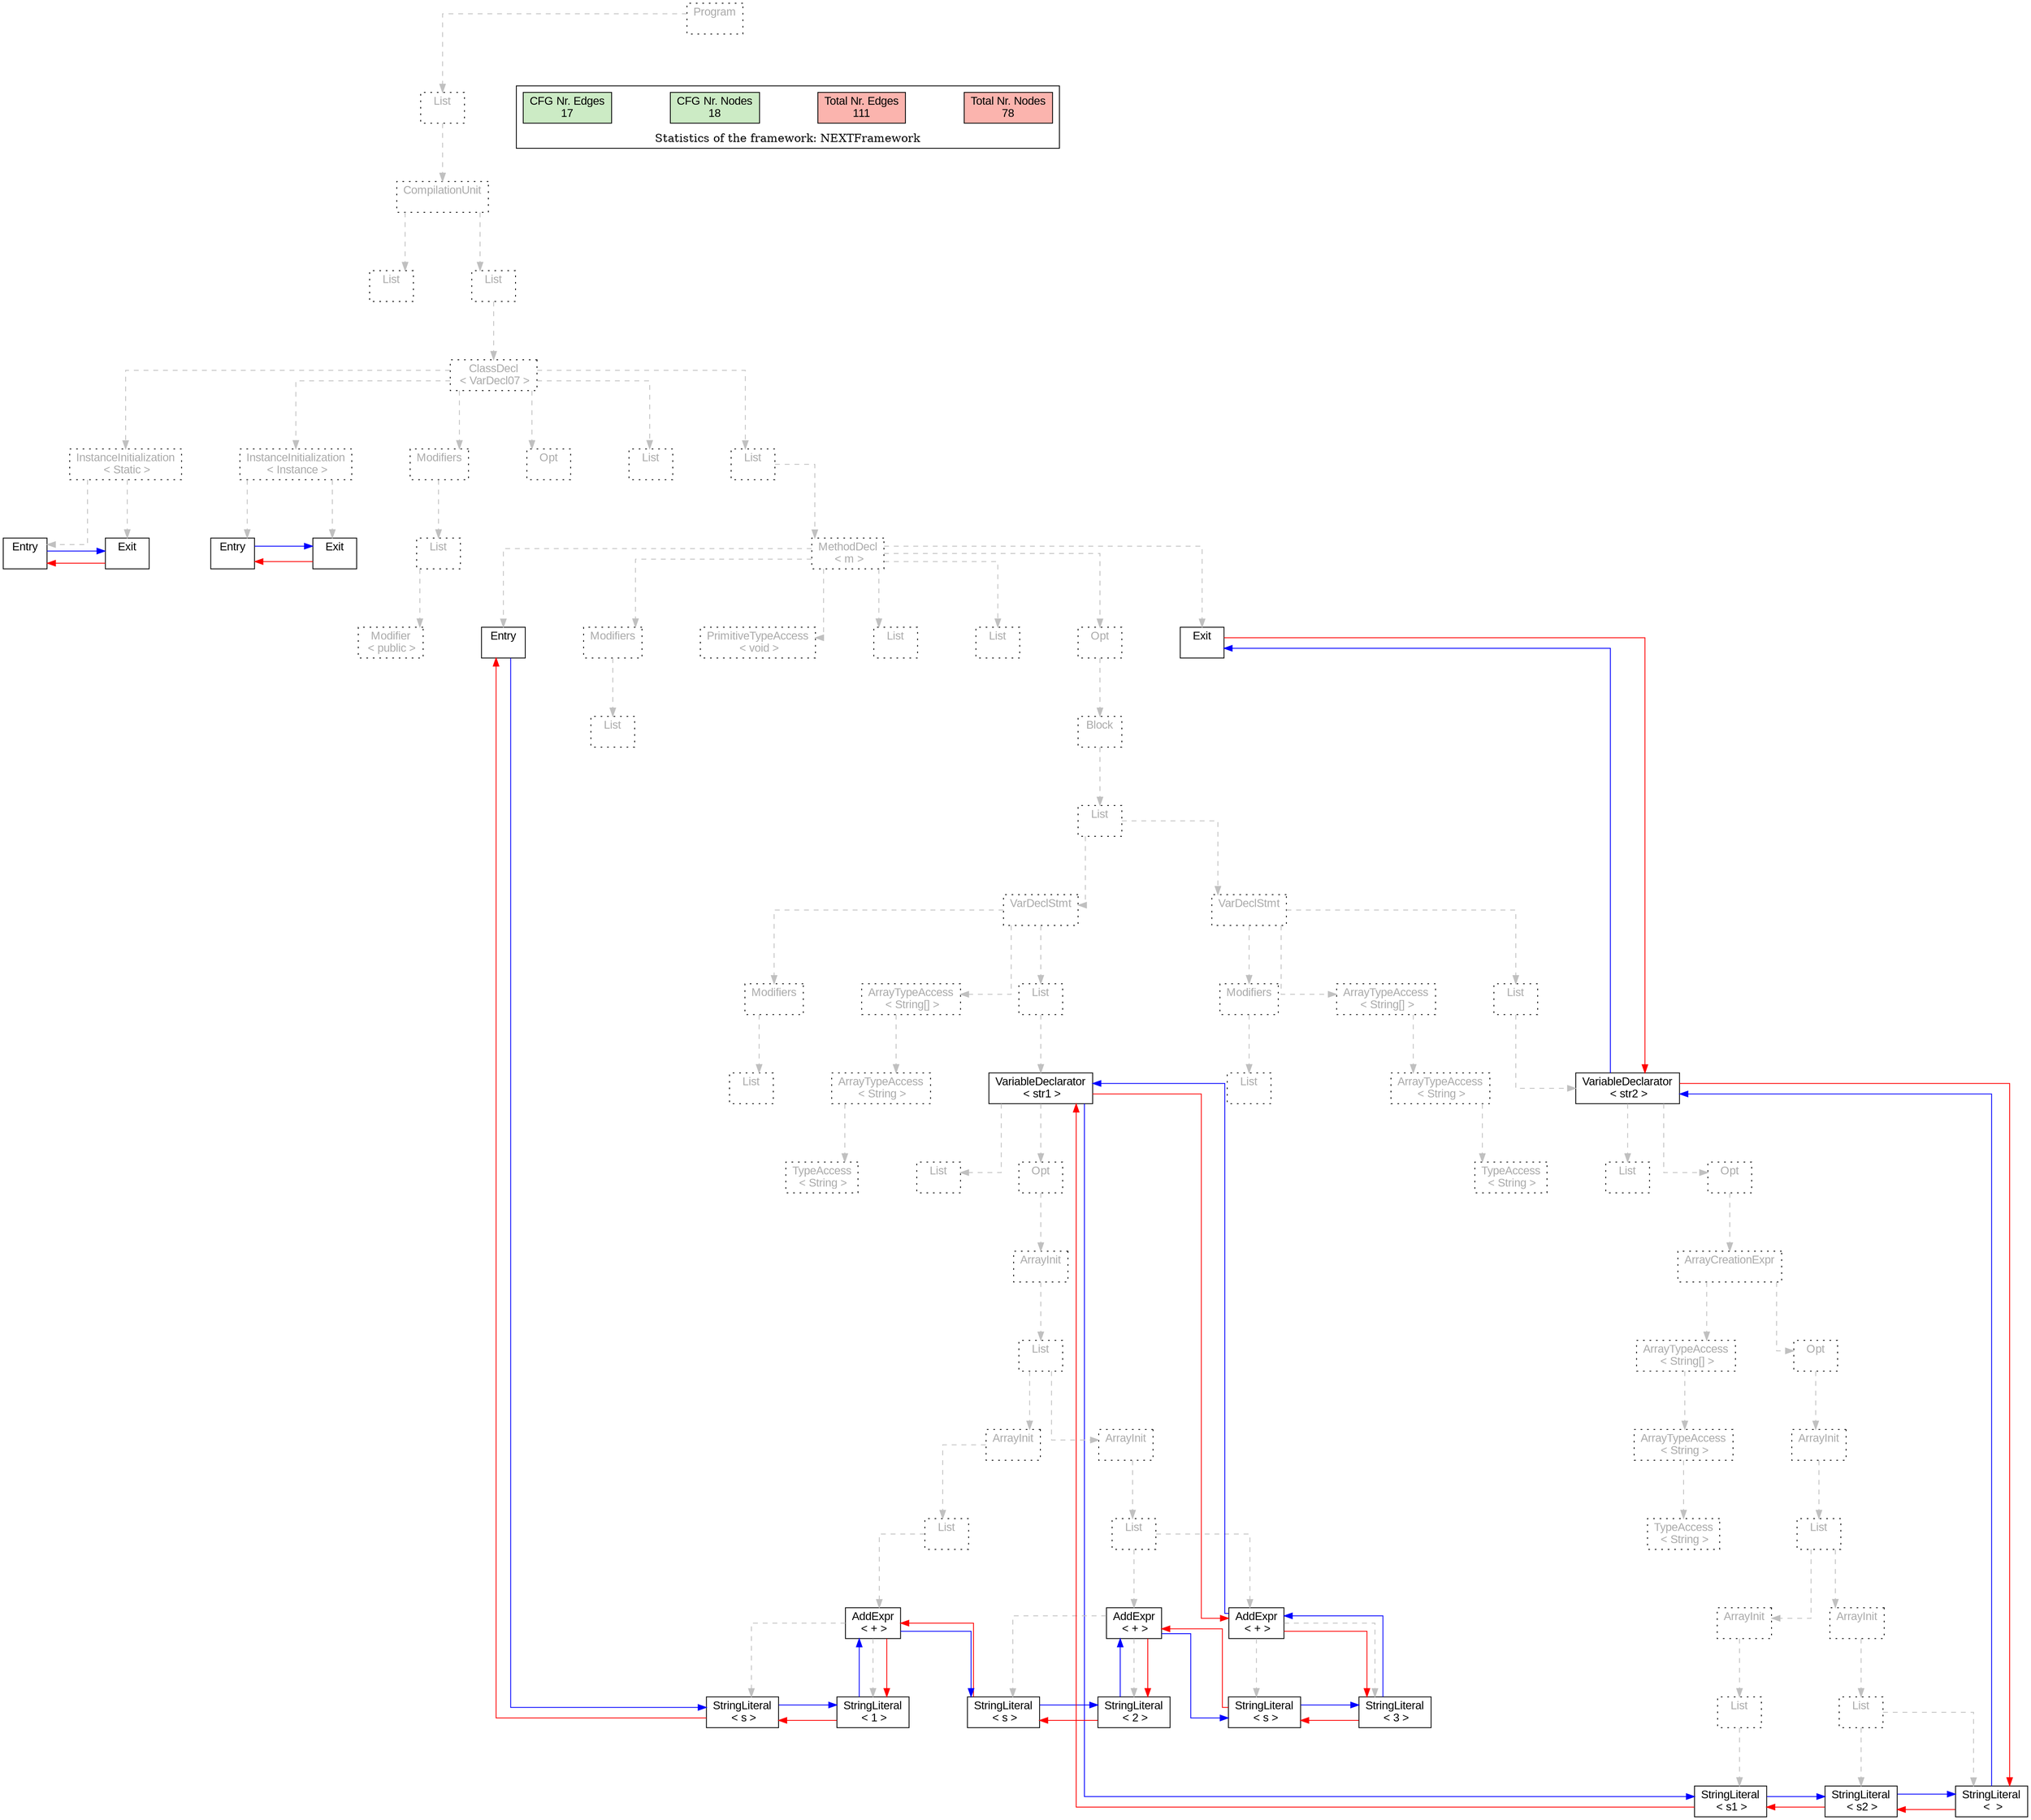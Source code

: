 digraph G {
graph [splines=ortho, nodesep="1", ranksep="1"]
node [shape=rect, fontname=Arial];
{ rank = same; "Program[0]"}
{ rank = same; "List[1]"}
{ rank = same; "CompilationUnit[2]"}
{ rank = same; "List[3]"; "List[4]"}
{ rank = same; "ClassDecl[5]"}
{ rank = same; "Modifiers[22]"; "Opt[25]"; "List[26]"; "List[27]"; "InstanceInitialization[6]"; "InstanceInitialization[14]"}
{ rank = same; "List[23]"; "MethodDecl[28]"; "Entry[7]"; "Exit[8]"; "Entry[15]"; "Exit[16]"}
{ rank = same; "Modifier[24]"; "Entry[29]"; "Modifiers[30]"; "PrimitiveTypeAccess[32]"; "List[33]"; "List[34]"; "Opt[35]"; "Exit[36]"}
{ rank = same; "List[31]"; "Block[36]"}
{ rank = same; "List[37]"}
{ rank = same; "VarDeclStmt[38]"; "VarDeclStmt[63]"}
{ rank = same; "Modifiers[39]"; "ArrayTypeAccess[41]"; "List[44]"; "Modifiers[64]"; "ArrayTypeAccess[66]"; "List[69]"}
{ rank = same; "List[40]"; "ArrayTypeAccess[42]"; "VariableDeclarator[45]"; "List[65]"; "ArrayTypeAccess[67]"; "VariableDeclarator[70]"}
{ rank = same; "TypeAccess[43]"; "List[46]"; "Opt[47]"; "TypeAccess[68]"; "List[71]"; "Opt[72]"}
{ rank = same; "ArrayInit[48]"; "ArrayCreationExpr[73]"}
{ rank = same; "List[49]"; "ArrayTypeAccess[74]"; "Opt[77]"}
{ rank = same; "List[51]"; "List[56]"; "TypeAccess[76]"; "List[79]"}
{ rank = same; "ArrayInit[50]"; "ArrayInit[55]"; "ArrayTypeAccess[75]"; "ArrayInit[78]"}
{ rank = same; "StringLiteral[53]"; "StringLiteral[54]"; "StringLiteral[58]"; "StringLiteral[59]"; "StringLiteral[61]"; "StringLiteral[62]"; "List[81]"; "List[84]"}
{ rank = same; "AddExpr[52]"; "AddExpr[57]"; "AddExpr[60]"; "ArrayInit[80]"; "ArrayInit[83]"}
{ rank = same; "StringLiteral[82]"; "StringLiteral[85]"; "StringLiteral[86]"}
"Program[0]" [label="Program\n ", style= dotted   fillcolor="#eeeeee" fontcolor="#aaaaaa"  ]
"List[1]" [label="List\n ", style= dotted   fillcolor="#eeeeee" fontcolor="#aaaaaa"  ]
"CompilationUnit[2]" [label="CompilationUnit\n ", style= dotted   fillcolor="#eeeeee" fontcolor="#aaaaaa"  ]
"List[3]" [label="List\n ", style= dotted   fillcolor="#eeeeee" fontcolor="#aaaaaa"  ]
"List[4]" [label="List\n ", style= dotted   fillcolor="#eeeeee" fontcolor="#aaaaaa"  ]
"ClassDecl[5]" [label="ClassDecl\n < VarDecl07 >", style= dotted   fillcolor="#eeeeee" fontcolor="#aaaaaa"  ]
"Modifiers[22]" [label="Modifiers\n ", style= dotted   fillcolor="#eeeeee" fontcolor="#aaaaaa"  ]
"List[23]" [label="List\n ", style= dotted   fillcolor="#eeeeee" fontcolor="#aaaaaa"  ]
"Modifier[24]" [label="Modifier\n < public >", style= dotted   fillcolor="#eeeeee" fontcolor="#aaaaaa"  ]
"Opt[25]" [label="Opt\n ", style= dotted   fillcolor="#eeeeee" fontcolor="#aaaaaa"  ]
"List[26]" [label="List\n ", style= dotted   fillcolor="#eeeeee" fontcolor="#aaaaaa"  ]
"List[27]" [label="List\n ", style= dotted   fillcolor="#eeeeee" fontcolor="#aaaaaa"  ]
"MethodDecl[28]" [label="MethodDecl\n < m >", style= dotted   fillcolor="#eeeeee" fontcolor="#aaaaaa"  ]
"Entry[29]" [label="Entry\n ", fillcolor=white   style=filled  ]
"Modifiers[30]" [label="Modifiers\n ", style= dotted   fillcolor="#eeeeee" fontcolor="#aaaaaa"  ]
"List[31]" [label="List\n ", style= dotted   fillcolor="#eeeeee" fontcolor="#aaaaaa"  ]
"PrimitiveTypeAccess[32]" [label="PrimitiveTypeAccess\n < void >", style= dotted   fillcolor="#eeeeee" fontcolor="#aaaaaa"  ]
"List[33]" [label="List\n ", style= dotted   fillcolor="#eeeeee" fontcolor="#aaaaaa"  ]
"List[34]" [label="List\n ", style= dotted   fillcolor="#eeeeee" fontcolor="#aaaaaa"  ]
"Opt[35]" [label="Opt\n ", style= dotted   fillcolor="#eeeeee" fontcolor="#aaaaaa"  ]
"Block[36]" [label="Block\n ", style= dotted   fillcolor="#eeeeee" fontcolor="#aaaaaa"  ]
"List[37]" [label="List\n ", style= dotted   fillcolor="#eeeeee" fontcolor="#aaaaaa"  ]
"VarDeclStmt[38]" [label="VarDeclStmt\n ", style= dotted   fillcolor="#eeeeee" fontcolor="#aaaaaa"  ]
"Modifiers[39]" [label="Modifiers\n ", style= dotted   fillcolor="#eeeeee" fontcolor="#aaaaaa"  ]
"List[40]" [label="List\n ", style= dotted   fillcolor="#eeeeee" fontcolor="#aaaaaa"  ]
"ArrayTypeAccess[41]" [label="ArrayTypeAccess\n < String[] >", style= dotted   fillcolor="#eeeeee" fontcolor="#aaaaaa"  ]
"ArrayTypeAccess[42]" [label="ArrayTypeAccess\n < String >", style= dotted   fillcolor="#eeeeee" fontcolor="#aaaaaa"  ]
"TypeAccess[43]" [label="TypeAccess\n < String >", style= dotted   fillcolor="#eeeeee" fontcolor="#aaaaaa"  ]
"List[44]" [label="List\n ", style= dotted   fillcolor="#eeeeee" fontcolor="#aaaaaa"  ]
"VariableDeclarator[45]" [label="VariableDeclarator\n < str1 >", fillcolor=white   style=filled  ]
"List[46]" [label="List\n ", style= dotted   fillcolor="#eeeeee" fontcolor="#aaaaaa"  ]
"Opt[47]" [label="Opt\n ", style= dotted   fillcolor="#eeeeee" fontcolor="#aaaaaa"  ]
"ArrayInit[48]" [label="ArrayInit\n ", style= dotted   fillcolor="#eeeeee" fontcolor="#aaaaaa"  ]
"List[49]" [label="List\n ", style= dotted   fillcolor="#eeeeee" fontcolor="#aaaaaa"  ]
"ArrayInit[50]" [label="ArrayInit\n ", style= dotted   fillcolor="#eeeeee" fontcolor="#aaaaaa"  ]
"List[51]" [label="List\n ", style= dotted   fillcolor="#eeeeee" fontcolor="#aaaaaa"  ]
"AddExpr[52]" [label="AddExpr\n < + >", fillcolor=white   style=filled  ]
"StringLiteral[53]" [label="StringLiteral\n < s >", fillcolor=white   style=filled  ]
"StringLiteral[54]" [label="StringLiteral\n < 1 >", fillcolor=white   style=filled  ]
"ArrayInit[55]" [label="ArrayInit\n ", style= dotted   fillcolor="#eeeeee" fontcolor="#aaaaaa"  ]
"List[56]" [label="List\n ", style= dotted   fillcolor="#eeeeee" fontcolor="#aaaaaa"  ]
"AddExpr[57]" [label="AddExpr\n < + >", fillcolor=white   style=filled  ]
"StringLiteral[58]" [label="StringLiteral\n < s >", fillcolor=white   style=filled  ]
"StringLiteral[59]" [label="StringLiteral\n < 2 >", fillcolor=white   style=filled  ]
"AddExpr[60]" [label="AddExpr\n < + >", fillcolor=white   style=filled  ]
"StringLiteral[61]" [label="StringLiteral\n < s >", fillcolor=white   style=filled  ]
"StringLiteral[62]" [label="StringLiteral\n < 3 >", fillcolor=white   style=filled  ]
"VarDeclStmt[63]" [label="VarDeclStmt\n ", style= dotted   fillcolor="#eeeeee" fontcolor="#aaaaaa"  ]
"Modifiers[64]" [label="Modifiers\n ", style= dotted   fillcolor="#eeeeee" fontcolor="#aaaaaa"  ]
"List[65]" [label="List\n ", style= dotted   fillcolor="#eeeeee" fontcolor="#aaaaaa"  ]
"ArrayTypeAccess[66]" [label="ArrayTypeAccess\n < String[] >", style= dotted   fillcolor="#eeeeee" fontcolor="#aaaaaa"  ]
"ArrayTypeAccess[67]" [label="ArrayTypeAccess\n < String >", style= dotted   fillcolor="#eeeeee" fontcolor="#aaaaaa"  ]
"TypeAccess[68]" [label="TypeAccess\n < String >", style= dotted   fillcolor="#eeeeee" fontcolor="#aaaaaa"  ]
"List[69]" [label="List\n ", style= dotted   fillcolor="#eeeeee" fontcolor="#aaaaaa"  ]
"VariableDeclarator[70]" [label="VariableDeclarator\n < str2 >", fillcolor=white   style=filled  ]
"List[71]" [label="List\n ", style= dotted   fillcolor="#eeeeee" fontcolor="#aaaaaa"  ]
"Opt[72]" [label="Opt\n ", style= dotted   fillcolor="#eeeeee" fontcolor="#aaaaaa"  ]
"ArrayCreationExpr[73]" [label="ArrayCreationExpr\n ", style= dotted   fillcolor="#eeeeee" fontcolor="#aaaaaa"  ]
"ArrayTypeAccess[74]" [label="ArrayTypeAccess\n < String[] >", style= dotted   fillcolor="#eeeeee" fontcolor="#aaaaaa"  ]
"ArrayTypeAccess[75]" [label="ArrayTypeAccess\n < String >", style= dotted   fillcolor="#eeeeee" fontcolor="#aaaaaa"  ]
"TypeAccess[76]" [label="TypeAccess\n < String >", style= dotted   fillcolor="#eeeeee" fontcolor="#aaaaaa"  ]
"Opt[77]" [label="Opt\n ", style= dotted   fillcolor="#eeeeee" fontcolor="#aaaaaa"  ]
"ArrayInit[78]" [label="ArrayInit\n ", style= dotted   fillcolor="#eeeeee" fontcolor="#aaaaaa"  ]
"List[79]" [label="List\n ", style= dotted   fillcolor="#eeeeee" fontcolor="#aaaaaa"  ]
"ArrayInit[80]" [label="ArrayInit\n ", style= dotted   fillcolor="#eeeeee" fontcolor="#aaaaaa"  ]
"List[81]" [label="List\n ", style= dotted   fillcolor="#eeeeee" fontcolor="#aaaaaa"  ]
"StringLiteral[82]" [label="StringLiteral\n < s1 >", fillcolor=white   style=filled  ]
"ArrayInit[83]" [label="ArrayInit\n ", style= dotted   fillcolor="#eeeeee" fontcolor="#aaaaaa"  ]
"List[84]" [label="List\n ", style= dotted   fillcolor="#eeeeee" fontcolor="#aaaaaa"  ]
"StringLiteral[85]" [label="StringLiteral\n < s2 >", fillcolor=white   style=filled  ]
"StringLiteral[86]" [label="StringLiteral\n <  >", fillcolor=white   style=filled  ]
"Exit[36]" [label="Exit\n ", fillcolor=white   style=filled  ]
"InstanceInitialization[6]" [label="InstanceInitialization\n < Instance >", style= dotted   fillcolor="#eeeeee" fontcolor="#aaaaaa"  ]
"Entry[7]" [label="Entry\n ", fillcolor=white   style=filled  ]
"Exit[8]" [label="Exit\n ", fillcolor=white   style=filled  ]
"InstanceInitialization[14]" [label="InstanceInitialization\n < Static >", style= dotted   fillcolor="#eeeeee" fontcolor="#aaaaaa"  ]
"Entry[15]" [label="Entry\n ", fillcolor=white   style=filled  ]
"Exit[16]" [label="Exit\n ", fillcolor=white   style=filled  ]
"CompilationUnit[2]" -> "List[3]" [style=dashed, color=gray]
"List[23]" -> "Modifier[24]" [style=dashed, color=gray]
"Modifiers[22]" -> "List[23]" [style=dashed, color=gray]
"ClassDecl[5]" -> "Modifiers[22]" [style=dashed, color=gray]
"ClassDecl[5]" -> "Opt[25]" [style=dashed, color=gray]
"ClassDecl[5]" -> "List[26]" [style=dashed, color=gray]
"MethodDecl[28]" -> "Entry[29]" [style=dashed, color=gray]
"Modifiers[30]" -> "List[31]" [style=dashed, color=gray]
"MethodDecl[28]" -> "Modifiers[30]" [style=dashed, color=gray]
"MethodDecl[28]" -> "PrimitiveTypeAccess[32]" [style=dashed, color=gray]
"MethodDecl[28]" -> "List[33]" [style=dashed, color=gray]
"MethodDecl[28]" -> "List[34]" [style=dashed, color=gray]
"Modifiers[39]" -> "List[40]" [style=dashed, color=gray]
"VarDeclStmt[38]" -> "Modifiers[39]" [style=dashed, color=gray]
"ArrayTypeAccess[42]" -> "TypeAccess[43]" [style=dashed, color=gray]
"ArrayTypeAccess[41]" -> "ArrayTypeAccess[42]" [style=dashed, color=gray]
"VarDeclStmt[38]" -> "ArrayTypeAccess[41]" [style=dashed, color=gray]
"VariableDeclarator[45]" -> "List[46]" [style=dashed, color=gray]
"AddExpr[52]" -> "StringLiteral[53]" [style=dashed, color=gray]
"AddExpr[52]" -> "StringLiteral[54]" [style=dashed, color=gray]
"List[51]" -> "AddExpr[52]" [style=dashed, color=gray]
"ArrayInit[50]" -> "List[51]" [style=dashed, color=gray]
"List[49]" -> "ArrayInit[50]" [style=dashed, color=gray]
"AddExpr[57]" -> "StringLiteral[58]" [style=dashed, color=gray]
"AddExpr[57]" -> "StringLiteral[59]" [style=dashed, color=gray]
"List[56]" -> "AddExpr[57]" [style=dashed, color=gray]
"AddExpr[60]" -> "StringLiteral[61]" [style=dashed, color=gray]
"AddExpr[60]" -> "StringLiteral[62]" [style=dashed, color=gray]
"List[56]" -> "AddExpr[60]" [style=dashed, color=gray]
"ArrayInit[55]" -> "List[56]" [style=dashed, color=gray]
"List[49]" -> "ArrayInit[55]" [style=dashed, color=gray]
"ArrayInit[48]" -> "List[49]" [style=dashed, color=gray]
"Opt[47]" -> "ArrayInit[48]" [style=dashed, color=gray]
"VariableDeclarator[45]" -> "Opt[47]" [style=dashed, color=gray]
"List[44]" -> "VariableDeclarator[45]" [style=dashed, color=gray]
"VarDeclStmt[38]" -> "List[44]" [style=dashed, color=gray]
"List[37]" -> "VarDeclStmt[38]" [style=dashed, color=gray]
"Modifiers[64]" -> "List[65]" [style=dashed, color=gray]
"VarDeclStmt[63]" -> "Modifiers[64]" [style=dashed, color=gray]
"ArrayTypeAccess[67]" -> "TypeAccess[68]" [style=dashed, color=gray]
"ArrayTypeAccess[66]" -> "ArrayTypeAccess[67]" [style=dashed, color=gray]
"VarDeclStmt[63]" -> "ArrayTypeAccess[66]" [style=dashed, color=gray]
"VariableDeclarator[70]" -> "List[71]" [style=dashed, color=gray]
"ArrayTypeAccess[75]" -> "TypeAccess[76]" [style=dashed, color=gray]
"ArrayTypeAccess[74]" -> "ArrayTypeAccess[75]" [style=dashed, color=gray]
"ArrayCreationExpr[73]" -> "ArrayTypeAccess[74]" [style=dashed, color=gray]
"List[81]" -> "StringLiteral[82]" [style=dashed, color=gray]
"ArrayInit[80]" -> "List[81]" [style=dashed, color=gray]
"List[79]" -> "ArrayInit[80]" [style=dashed, color=gray]
"List[84]" -> "StringLiteral[85]" [style=dashed, color=gray]
"List[84]" -> "StringLiteral[86]" [style=dashed, color=gray]
"ArrayInit[83]" -> "List[84]" [style=dashed, color=gray]
"List[79]" -> "ArrayInit[83]" [style=dashed, color=gray]
"ArrayInit[78]" -> "List[79]" [style=dashed, color=gray]
"Opt[77]" -> "ArrayInit[78]" [style=dashed, color=gray]
"ArrayCreationExpr[73]" -> "Opt[77]" [style=dashed, color=gray]
"Opt[72]" -> "ArrayCreationExpr[73]" [style=dashed, color=gray]
"VariableDeclarator[70]" -> "Opt[72]" [style=dashed, color=gray]
"List[69]" -> "VariableDeclarator[70]" [style=dashed, color=gray]
"VarDeclStmt[63]" -> "List[69]" [style=dashed, color=gray]
"List[37]" -> "VarDeclStmt[63]" [style=dashed, color=gray]
"Block[36]" -> "List[37]" [style=dashed, color=gray]
"Opt[35]" -> "Block[36]" [style=dashed, color=gray]
"MethodDecl[28]" -> "Opt[35]" [style=dashed, color=gray]
"MethodDecl[28]" -> "Exit[36]" [style=dashed, color=gray]
"List[27]" -> "MethodDecl[28]" [style=dashed, color=gray]
"ClassDecl[5]" -> "List[27]" [style=dashed, color=gray]
"InstanceInitialization[6]" -> "Entry[7]" [style=dashed, color=gray]
"InstanceInitialization[6]" -> "Exit[8]" [style=dashed, color=gray]
"InstanceInitialization[14]" -> "Entry[15]" [style=dashed, color=gray]
"InstanceInitialization[14]" -> "Exit[16]" [style=dashed, color=gray]
"ClassDecl[5]" -> "InstanceInitialization[6]" [style=dashed, color=gray]
"ClassDecl[5]" -> "InstanceInitialization[14]" [style=dashed, color=gray]
"List[4]" -> "ClassDecl[5]" [style=dashed, color=gray]
"CompilationUnit[2]" -> "List[4]" [style=dashed, color=gray]
"List[1]" -> "CompilationUnit[2]" [style=dashed, color=gray]
"Program[0]" -> "List[1]" [style=dashed, color=gray]
"Exit[16]" -> "Entry[15]" [color=red, constraint=false]
"Entry[15]" -> "Exit[16]" [color=blue, constraint=false, xlabel=" "] 
"Exit[8]" -> "Entry[7]" [color=red, constraint=false]
"Entry[7]" -> "Exit[8]" [color=blue, constraint=false, xlabel=" "] 
"Exit[36]" -> "VariableDeclarator[70]" [color=red, constraint=false]
"VariableDeclarator[70]" -> "Exit[36]" [color=blue, constraint=false, xlabel=" "] 
"VariableDeclarator[70]" -> "StringLiteral[86]" [color=red, constraint=false]
"StringLiteral[86]" -> "VariableDeclarator[70]" [color=blue, constraint=false, xlabel=" "] 
"StringLiteral[86]" -> "StringLiteral[85]" [color=red, constraint=false]
"StringLiteral[85]" -> "StringLiteral[86]" [color=blue, constraint=false, xlabel=" "] 
"StringLiteral[85]" -> "StringLiteral[82]" [color=red, constraint=false]
"StringLiteral[82]" -> "StringLiteral[85]" [color=blue, constraint=false, xlabel=" "] 
"StringLiteral[82]" -> "VariableDeclarator[45]" [color=red, constraint=false]
"VariableDeclarator[45]" -> "StringLiteral[82]" [color=blue, constraint=false, xlabel=" "] 
"VariableDeclarator[45]" -> "AddExpr[60]" [color=red, constraint=false]
"AddExpr[60]" -> "VariableDeclarator[45]" [color=blue, constraint=false, xlabel=" "] 
"AddExpr[60]" -> "StringLiteral[62]" [color=red, constraint=false]
"StringLiteral[62]" -> "AddExpr[60]" [color=blue, constraint=false, xlabel=" "] 
"StringLiteral[62]" -> "StringLiteral[61]" [color=red, constraint=false]
"StringLiteral[61]" -> "StringLiteral[62]" [color=blue, constraint=false, xlabel=" "] 
"StringLiteral[61]" -> "AddExpr[57]" [color=red, constraint=false]
"AddExpr[57]" -> "StringLiteral[61]" [color=blue, constraint=false, xlabel=" "] 
"AddExpr[57]" -> "StringLiteral[59]" [color=red, constraint=false]
"StringLiteral[59]" -> "AddExpr[57]" [color=blue, constraint=false, xlabel=" "] 
"StringLiteral[59]" -> "StringLiteral[58]" [color=red, constraint=false]
"StringLiteral[58]" -> "StringLiteral[59]" [color=blue, constraint=false, xlabel=" "] 
"StringLiteral[58]" -> "AddExpr[52]" [color=red, constraint=false]
"AddExpr[52]" -> "StringLiteral[58]" [color=blue, constraint=false, xlabel=" "] 
"AddExpr[52]" -> "StringLiteral[54]" [color=red, constraint=false]
"StringLiteral[54]" -> "AddExpr[52]" [color=blue, constraint=false, xlabel=" "] 
"StringLiteral[54]" -> "StringLiteral[53]" [color=red, constraint=false]
"StringLiteral[53]" -> "StringLiteral[54]" [color=blue, constraint=false, xlabel=" "] 
"StringLiteral[53]" -> "Entry[29]" [color=red, constraint=false]
"Entry[29]" -> "StringLiteral[53]" [color=blue, constraint=false, xlabel=" "] 
"List[3]" -> "List[4]" [style=invis]
"InstanceInitialization[14]" -> "InstanceInitialization[6]" -> "Modifiers[22]" -> "Opt[25]" -> "List[26]" -> "List[27]" [style=invis]
"Entry[29]" -> "Modifiers[30]" -> "PrimitiveTypeAccess[32]" -> "List[33]" -> "List[34]" -> "Opt[35]" -> "Exit[36]" [style=invis]
"VarDeclStmt[38]" -> "VarDeclStmt[63]" [style=invis]
"Modifiers[39]" -> "ArrayTypeAccess[41]" -> "List[44]" [style=invis]
"List[46]" -> "Opt[47]" [style=invis]
"ArrayInit[50]" -> "ArrayInit[55]" [style=invis]
"StringLiteral[53]" -> "StringLiteral[54]" [style=invis]
"AddExpr[57]" -> "AddExpr[60]" [style=invis]
"StringLiteral[58]" -> "StringLiteral[59]" [style=invis]
"StringLiteral[61]" -> "StringLiteral[62]" [style=invis]
"Modifiers[64]" -> "ArrayTypeAccess[66]" -> "List[69]" [style=invis]
"List[71]" -> "Opt[72]" [style=invis]
"ArrayTypeAccess[74]" -> "Opt[77]" [style=invis]
"ArrayInit[80]" -> "ArrayInit[83]" [style=invis]
"StringLiteral[85]" -> "StringLiteral[86]" [style=invis]
"Entry[7]" -> "Exit[8]" [style=invis]
"Entry[15]" -> "Exit[16]" [style=invis]

subgraph cluster_legend {
{node [style=filled, fillcolor=1, colorscheme="pastel13"]
Nodes [label="Total Nr. Nodes
78", fillcolor=1]
Edges [label="Total Nr. Edges
111", fillcolor=1]
NodesCFG [label="CFG Nr. Nodes
18", fillcolor=3]
EdgesCFG [label="CFG Nr. Edges
17", fillcolor=3]
Nodes-> "Program[0]" -> NodesCFG  [style="invis"]
Edges -> "Program[0]" ->EdgesCFG [style="invis"]}
label = "Statistics of the framework: NEXTFramework"
style="solid"
ranksep=0.05
nodesep=0.01
labelloc = b
len=2
}}